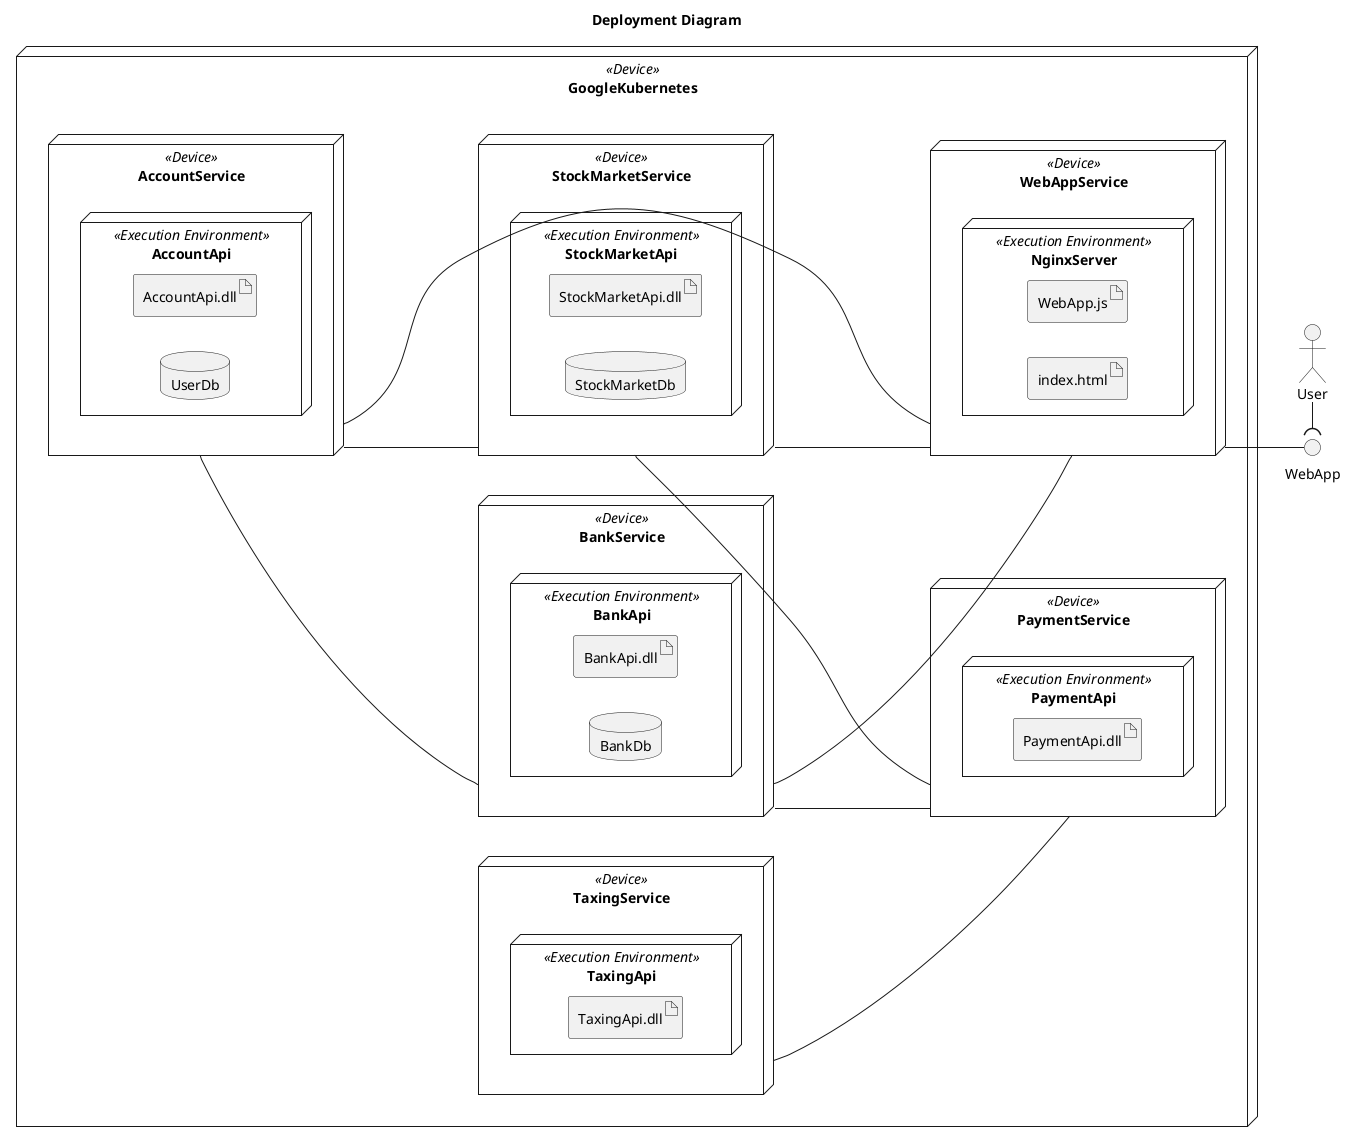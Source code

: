 @startuml Deployment
title Deployment Diagram
skinparam monochrome true
left to right direction

actor User

node GoogleKubernetes <<Device>>{

    node AccountService <<Device>> {
        node AccountApi <<Execution Environment>>{
            artifact AccountApi.dll
            database UserDb
        }
    }

    node BankService <<Device>>{
        node BankApi <<Execution Environment>>{
            artifact BankApi.dll
            database BankDb
        }
    }

    node TaxingService <<Device>> {
        node TaxingApi <<Execution Environment>>{
            artifact TaxingApi.dll
        }
    }

    node PaymentService <<Device>>{
        node PaymentApi <<Execution Environment>>{
            artifact PaymentApi.dll
        }
    }

    node StockMarketService <<Device>>{
        node StockMarketApi <<Execution Environment>>{
            artifact StockMarketApi.dll
            database StockMarketDb
        }
    }

    node WebAppService <<Device>>{
        node NginxServer <<Execution Environment>>{
            artifact WebApp.js
            artifact index.html
        }
    }
}
() WebApp

AccountService -- BankService
AccountService -- StockMarketService

TaxingService -- PaymentService
StockMarketService -- PaymentService
BankService -- PaymentService

BankService -- WebAppService
StockMarketService -- WebAppService
AccountService -- WebAppService
WebAppService -- WebApp

User -( WebApp
@enduml